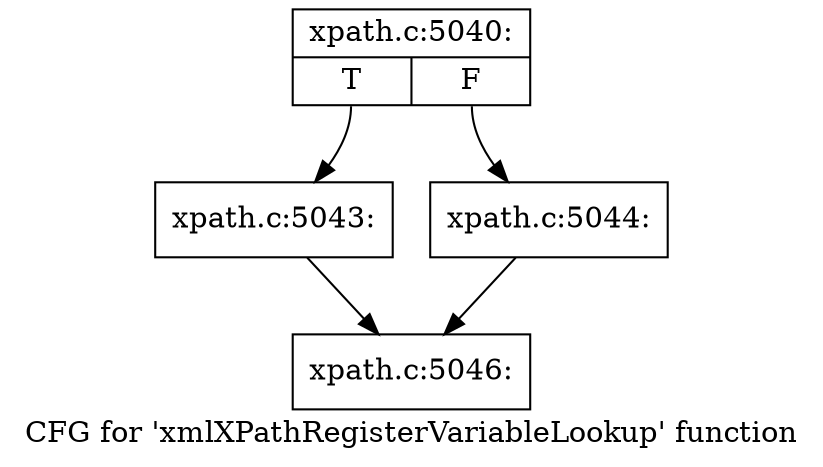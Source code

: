 digraph "CFG for 'xmlXPathRegisterVariableLookup' function" {
	label="CFG for 'xmlXPathRegisterVariableLookup' function";

	Node0x4884110 [shape=record,label="{xpath.c:5040:|{<s0>T|<s1>F}}"];
	Node0x4884110:s0 -> Node0x48851c0;
	Node0x4884110:s1 -> Node0x4885210;
	Node0x48851c0 [shape=record,label="{xpath.c:5043:}"];
	Node0x48851c0 -> Node0x4884380;
	Node0x4885210 [shape=record,label="{xpath.c:5044:}"];
	Node0x4885210 -> Node0x4884380;
	Node0x4884380 [shape=record,label="{xpath.c:5046:}"];
}
